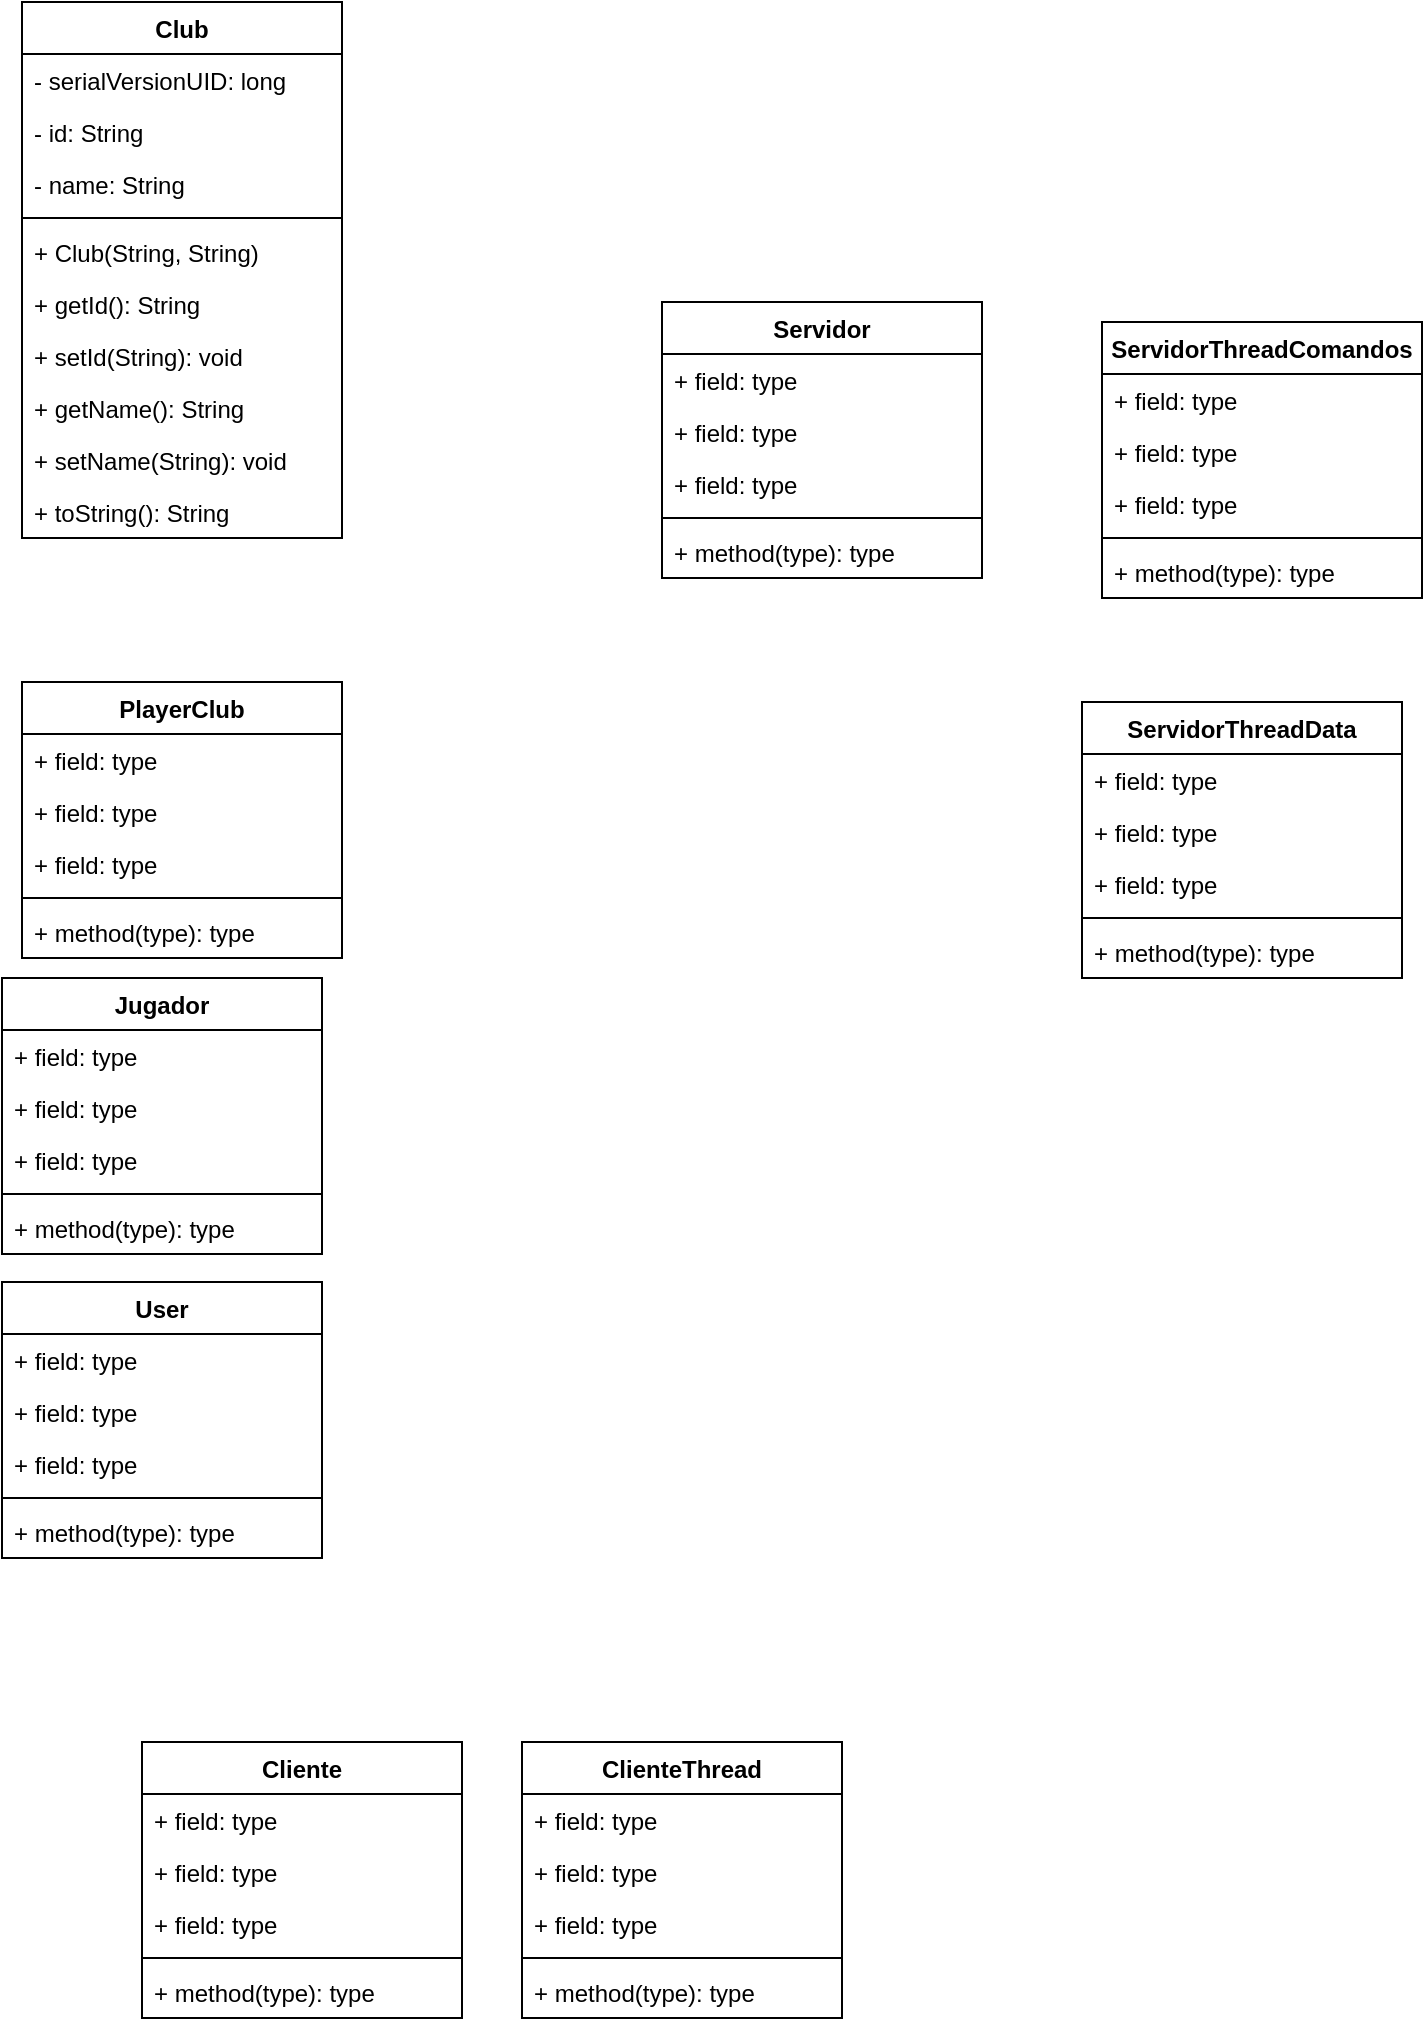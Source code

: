 <mxfile version="20.8.5" type="github">
  <diagram id="C5RBs43oDa-KdzZeNtuy" name="Page-1">
    <mxGraphModel dx="855" dy="1675" grid="1" gridSize="10" guides="1" tooltips="1" connect="1" arrows="1" fold="1" page="1" pageScale="1" pageWidth="827" pageHeight="1169" math="0" shadow="0">
      <root>
        <mxCell id="WIyWlLk6GJQsqaUBKTNV-0" />
        <mxCell id="WIyWlLk6GJQsqaUBKTNV-1" parent="WIyWlLk6GJQsqaUBKTNV-0" />
        <mxCell id="El1Ug78sq3VcE4oPhEMh-33" value="Club" style="swimlane;fontStyle=1;align=center;verticalAlign=top;childLayout=stackLayout;horizontal=1;startSize=26;horizontalStack=0;resizeParent=1;resizeParentMax=0;resizeLast=0;collapsible=1;marginBottom=0;" vertex="1" parent="WIyWlLk6GJQsqaUBKTNV-1">
          <mxGeometry x="60" y="-120" width="160" height="268" as="geometry" />
        </mxCell>
        <mxCell id="El1Ug78sq3VcE4oPhEMh-34" value="- serialVersionUID: long" style="text;strokeColor=none;fillColor=none;align=left;verticalAlign=top;spacingLeft=4;spacingRight=4;overflow=hidden;rotatable=0;points=[[0,0.5],[1,0.5]];portConstraint=eastwest;" vertex="1" parent="El1Ug78sq3VcE4oPhEMh-33">
          <mxGeometry y="26" width="160" height="26" as="geometry" />
        </mxCell>
        <mxCell id="El1Ug78sq3VcE4oPhEMh-37" value="- id: String" style="text;strokeColor=none;fillColor=none;align=left;verticalAlign=top;spacingLeft=4;spacingRight=4;overflow=hidden;rotatable=0;points=[[0,0.5],[1,0.5]];portConstraint=eastwest;" vertex="1" parent="El1Ug78sq3VcE4oPhEMh-33">
          <mxGeometry y="52" width="160" height="26" as="geometry" />
        </mxCell>
        <mxCell id="El1Ug78sq3VcE4oPhEMh-38" value="- name: String" style="text;strokeColor=none;fillColor=none;align=left;verticalAlign=top;spacingLeft=4;spacingRight=4;overflow=hidden;rotatable=0;points=[[0,0.5],[1,0.5]];portConstraint=eastwest;" vertex="1" parent="El1Ug78sq3VcE4oPhEMh-33">
          <mxGeometry y="78" width="160" height="26" as="geometry" />
        </mxCell>
        <mxCell id="El1Ug78sq3VcE4oPhEMh-35" value="" style="line;strokeWidth=1;fillColor=none;align=left;verticalAlign=middle;spacingTop=-1;spacingLeft=3;spacingRight=3;rotatable=0;labelPosition=right;points=[];portConstraint=eastwest;strokeColor=inherit;" vertex="1" parent="El1Ug78sq3VcE4oPhEMh-33">
          <mxGeometry y="104" width="160" height="8" as="geometry" />
        </mxCell>
        <mxCell id="El1Ug78sq3VcE4oPhEMh-36" value="+ Club(String, String)" style="text;strokeColor=none;fillColor=none;align=left;verticalAlign=top;spacingLeft=4;spacingRight=4;overflow=hidden;rotatable=0;points=[[0,0.5],[1,0.5]];portConstraint=eastwest;" vertex="1" parent="El1Ug78sq3VcE4oPhEMh-33">
          <mxGeometry y="112" width="160" height="26" as="geometry" />
        </mxCell>
        <mxCell id="El1Ug78sq3VcE4oPhEMh-91" value="+ getId(): String" style="text;strokeColor=none;fillColor=none;align=left;verticalAlign=top;spacingLeft=4;spacingRight=4;overflow=hidden;rotatable=0;points=[[0,0.5],[1,0.5]];portConstraint=eastwest;" vertex="1" parent="El1Ug78sq3VcE4oPhEMh-33">
          <mxGeometry y="138" width="160" height="26" as="geometry" />
        </mxCell>
        <mxCell id="El1Ug78sq3VcE4oPhEMh-92" value="+ setId(String): void" style="text;strokeColor=none;fillColor=none;align=left;verticalAlign=top;spacingLeft=4;spacingRight=4;overflow=hidden;rotatable=0;points=[[0,0.5],[1,0.5]];portConstraint=eastwest;" vertex="1" parent="El1Ug78sq3VcE4oPhEMh-33">
          <mxGeometry y="164" width="160" height="26" as="geometry" />
        </mxCell>
        <mxCell id="El1Ug78sq3VcE4oPhEMh-93" value="+ getName(): String" style="text;strokeColor=none;fillColor=none;align=left;verticalAlign=top;spacingLeft=4;spacingRight=4;overflow=hidden;rotatable=0;points=[[0,0.5],[1,0.5]];portConstraint=eastwest;" vertex="1" parent="El1Ug78sq3VcE4oPhEMh-33">
          <mxGeometry y="190" width="160" height="26" as="geometry" />
        </mxCell>
        <mxCell id="El1Ug78sq3VcE4oPhEMh-94" value="+ setName(String): void" style="text;strokeColor=none;fillColor=none;align=left;verticalAlign=top;spacingLeft=4;spacingRight=4;overflow=hidden;rotatable=0;points=[[0,0.5],[1,0.5]];portConstraint=eastwest;" vertex="1" parent="El1Ug78sq3VcE4oPhEMh-33">
          <mxGeometry y="216" width="160" height="26" as="geometry" />
        </mxCell>
        <mxCell id="El1Ug78sq3VcE4oPhEMh-95" value="+ toString(): String" style="text;strokeColor=none;fillColor=none;align=left;verticalAlign=top;spacingLeft=4;spacingRight=4;overflow=hidden;rotatable=0;points=[[0,0.5],[1,0.5]];portConstraint=eastwest;" vertex="1" parent="El1Ug78sq3VcE4oPhEMh-33">
          <mxGeometry y="242" width="160" height="26" as="geometry" />
        </mxCell>
        <mxCell id="El1Ug78sq3VcE4oPhEMh-39" value="Jugador" style="swimlane;fontStyle=1;align=center;verticalAlign=top;childLayout=stackLayout;horizontal=1;startSize=26;horizontalStack=0;resizeParent=1;resizeParentMax=0;resizeLast=0;collapsible=1;marginBottom=0;" vertex="1" parent="WIyWlLk6GJQsqaUBKTNV-1">
          <mxGeometry x="50" y="368" width="160" height="138" as="geometry" />
        </mxCell>
        <mxCell id="El1Ug78sq3VcE4oPhEMh-40" value="+ field: type" style="text;strokeColor=none;fillColor=none;align=left;verticalAlign=top;spacingLeft=4;spacingRight=4;overflow=hidden;rotatable=0;points=[[0,0.5],[1,0.5]];portConstraint=eastwest;" vertex="1" parent="El1Ug78sq3VcE4oPhEMh-39">
          <mxGeometry y="26" width="160" height="26" as="geometry" />
        </mxCell>
        <mxCell id="El1Ug78sq3VcE4oPhEMh-41" value="+ field: type" style="text;strokeColor=none;fillColor=none;align=left;verticalAlign=top;spacingLeft=4;spacingRight=4;overflow=hidden;rotatable=0;points=[[0,0.5],[1,0.5]];portConstraint=eastwest;" vertex="1" parent="El1Ug78sq3VcE4oPhEMh-39">
          <mxGeometry y="52" width="160" height="26" as="geometry" />
        </mxCell>
        <mxCell id="El1Ug78sq3VcE4oPhEMh-42" value="+ field: type" style="text;strokeColor=none;fillColor=none;align=left;verticalAlign=top;spacingLeft=4;spacingRight=4;overflow=hidden;rotatable=0;points=[[0,0.5],[1,0.5]];portConstraint=eastwest;" vertex="1" parent="El1Ug78sq3VcE4oPhEMh-39">
          <mxGeometry y="78" width="160" height="26" as="geometry" />
        </mxCell>
        <mxCell id="El1Ug78sq3VcE4oPhEMh-43" value="" style="line;strokeWidth=1;fillColor=none;align=left;verticalAlign=middle;spacingTop=-1;spacingLeft=3;spacingRight=3;rotatable=0;labelPosition=right;points=[];portConstraint=eastwest;strokeColor=inherit;" vertex="1" parent="El1Ug78sq3VcE4oPhEMh-39">
          <mxGeometry y="104" width="160" height="8" as="geometry" />
        </mxCell>
        <mxCell id="El1Ug78sq3VcE4oPhEMh-44" value="+ method(type): type" style="text;strokeColor=none;fillColor=none;align=left;verticalAlign=top;spacingLeft=4;spacingRight=4;overflow=hidden;rotatable=0;points=[[0,0.5],[1,0.5]];portConstraint=eastwest;" vertex="1" parent="El1Ug78sq3VcE4oPhEMh-39">
          <mxGeometry y="112" width="160" height="26" as="geometry" />
        </mxCell>
        <mxCell id="El1Ug78sq3VcE4oPhEMh-45" value="PlayerClub" style="swimlane;fontStyle=1;align=center;verticalAlign=top;childLayout=stackLayout;horizontal=1;startSize=26;horizontalStack=0;resizeParent=1;resizeParentMax=0;resizeLast=0;collapsible=1;marginBottom=0;" vertex="1" parent="WIyWlLk6GJQsqaUBKTNV-1">
          <mxGeometry x="60" y="220" width="160" height="138" as="geometry" />
        </mxCell>
        <mxCell id="El1Ug78sq3VcE4oPhEMh-46" value="+ field: type" style="text;strokeColor=none;fillColor=none;align=left;verticalAlign=top;spacingLeft=4;spacingRight=4;overflow=hidden;rotatable=0;points=[[0,0.5],[1,0.5]];portConstraint=eastwest;" vertex="1" parent="El1Ug78sq3VcE4oPhEMh-45">
          <mxGeometry y="26" width="160" height="26" as="geometry" />
        </mxCell>
        <mxCell id="El1Ug78sq3VcE4oPhEMh-47" value="+ field: type" style="text;strokeColor=none;fillColor=none;align=left;verticalAlign=top;spacingLeft=4;spacingRight=4;overflow=hidden;rotatable=0;points=[[0,0.5],[1,0.5]];portConstraint=eastwest;" vertex="1" parent="El1Ug78sq3VcE4oPhEMh-45">
          <mxGeometry y="52" width="160" height="26" as="geometry" />
        </mxCell>
        <mxCell id="El1Ug78sq3VcE4oPhEMh-48" value="+ field: type" style="text;strokeColor=none;fillColor=none;align=left;verticalAlign=top;spacingLeft=4;spacingRight=4;overflow=hidden;rotatable=0;points=[[0,0.5],[1,0.5]];portConstraint=eastwest;" vertex="1" parent="El1Ug78sq3VcE4oPhEMh-45">
          <mxGeometry y="78" width="160" height="26" as="geometry" />
        </mxCell>
        <mxCell id="El1Ug78sq3VcE4oPhEMh-49" value="" style="line;strokeWidth=1;fillColor=none;align=left;verticalAlign=middle;spacingTop=-1;spacingLeft=3;spacingRight=3;rotatable=0;labelPosition=right;points=[];portConstraint=eastwest;strokeColor=inherit;" vertex="1" parent="El1Ug78sq3VcE4oPhEMh-45">
          <mxGeometry y="104" width="160" height="8" as="geometry" />
        </mxCell>
        <mxCell id="El1Ug78sq3VcE4oPhEMh-50" value="+ method(type): type" style="text;strokeColor=none;fillColor=none;align=left;verticalAlign=top;spacingLeft=4;spacingRight=4;overflow=hidden;rotatable=0;points=[[0,0.5],[1,0.5]];portConstraint=eastwest;" vertex="1" parent="El1Ug78sq3VcE4oPhEMh-45">
          <mxGeometry y="112" width="160" height="26" as="geometry" />
        </mxCell>
        <mxCell id="El1Ug78sq3VcE4oPhEMh-51" value="User" style="swimlane;fontStyle=1;align=center;verticalAlign=top;childLayout=stackLayout;horizontal=1;startSize=26;horizontalStack=0;resizeParent=1;resizeParentMax=0;resizeLast=0;collapsible=1;marginBottom=0;" vertex="1" parent="WIyWlLk6GJQsqaUBKTNV-1">
          <mxGeometry x="50" y="520" width="160" height="138" as="geometry" />
        </mxCell>
        <mxCell id="El1Ug78sq3VcE4oPhEMh-52" value="+ field: type" style="text;strokeColor=none;fillColor=none;align=left;verticalAlign=top;spacingLeft=4;spacingRight=4;overflow=hidden;rotatable=0;points=[[0,0.5],[1,0.5]];portConstraint=eastwest;" vertex="1" parent="El1Ug78sq3VcE4oPhEMh-51">
          <mxGeometry y="26" width="160" height="26" as="geometry" />
        </mxCell>
        <mxCell id="El1Ug78sq3VcE4oPhEMh-53" value="+ field: type" style="text;strokeColor=none;fillColor=none;align=left;verticalAlign=top;spacingLeft=4;spacingRight=4;overflow=hidden;rotatable=0;points=[[0,0.5],[1,0.5]];portConstraint=eastwest;" vertex="1" parent="El1Ug78sq3VcE4oPhEMh-51">
          <mxGeometry y="52" width="160" height="26" as="geometry" />
        </mxCell>
        <mxCell id="El1Ug78sq3VcE4oPhEMh-54" value="+ field: type" style="text;strokeColor=none;fillColor=none;align=left;verticalAlign=top;spacingLeft=4;spacingRight=4;overflow=hidden;rotatable=0;points=[[0,0.5],[1,0.5]];portConstraint=eastwest;" vertex="1" parent="El1Ug78sq3VcE4oPhEMh-51">
          <mxGeometry y="78" width="160" height="26" as="geometry" />
        </mxCell>
        <mxCell id="El1Ug78sq3VcE4oPhEMh-55" value="" style="line;strokeWidth=1;fillColor=none;align=left;verticalAlign=middle;spacingTop=-1;spacingLeft=3;spacingRight=3;rotatable=0;labelPosition=right;points=[];portConstraint=eastwest;strokeColor=inherit;" vertex="1" parent="El1Ug78sq3VcE4oPhEMh-51">
          <mxGeometry y="104" width="160" height="8" as="geometry" />
        </mxCell>
        <mxCell id="El1Ug78sq3VcE4oPhEMh-56" value="+ method(type): type" style="text;strokeColor=none;fillColor=none;align=left;verticalAlign=top;spacingLeft=4;spacingRight=4;overflow=hidden;rotatable=0;points=[[0,0.5],[1,0.5]];portConstraint=eastwest;" vertex="1" parent="El1Ug78sq3VcE4oPhEMh-51">
          <mxGeometry y="112" width="160" height="26" as="geometry" />
        </mxCell>
        <mxCell id="El1Ug78sq3VcE4oPhEMh-57" value="Servidor" style="swimlane;fontStyle=1;align=center;verticalAlign=top;childLayout=stackLayout;horizontal=1;startSize=26;horizontalStack=0;resizeParent=1;resizeParentMax=0;resizeLast=0;collapsible=1;marginBottom=0;" vertex="1" parent="WIyWlLk6GJQsqaUBKTNV-1">
          <mxGeometry x="380" y="30" width="160" height="138" as="geometry" />
        </mxCell>
        <mxCell id="El1Ug78sq3VcE4oPhEMh-58" value="+ field: type" style="text;strokeColor=none;fillColor=none;align=left;verticalAlign=top;spacingLeft=4;spacingRight=4;overflow=hidden;rotatable=0;points=[[0,0.5],[1,0.5]];portConstraint=eastwest;" vertex="1" parent="El1Ug78sq3VcE4oPhEMh-57">
          <mxGeometry y="26" width="160" height="26" as="geometry" />
        </mxCell>
        <mxCell id="El1Ug78sq3VcE4oPhEMh-59" value="+ field: type" style="text;strokeColor=none;fillColor=none;align=left;verticalAlign=top;spacingLeft=4;spacingRight=4;overflow=hidden;rotatable=0;points=[[0,0.5],[1,0.5]];portConstraint=eastwest;" vertex="1" parent="El1Ug78sq3VcE4oPhEMh-57">
          <mxGeometry y="52" width="160" height="26" as="geometry" />
        </mxCell>
        <mxCell id="El1Ug78sq3VcE4oPhEMh-60" value="+ field: type" style="text;strokeColor=none;fillColor=none;align=left;verticalAlign=top;spacingLeft=4;spacingRight=4;overflow=hidden;rotatable=0;points=[[0,0.5],[1,0.5]];portConstraint=eastwest;" vertex="1" parent="El1Ug78sq3VcE4oPhEMh-57">
          <mxGeometry y="78" width="160" height="26" as="geometry" />
        </mxCell>
        <mxCell id="El1Ug78sq3VcE4oPhEMh-61" value="" style="line;strokeWidth=1;fillColor=none;align=left;verticalAlign=middle;spacingTop=-1;spacingLeft=3;spacingRight=3;rotatable=0;labelPosition=right;points=[];portConstraint=eastwest;strokeColor=inherit;" vertex="1" parent="El1Ug78sq3VcE4oPhEMh-57">
          <mxGeometry y="104" width="160" height="8" as="geometry" />
        </mxCell>
        <mxCell id="El1Ug78sq3VcE4oPhEMh-62" value="+ method(type): type" style="text;strokeColor=none;fillColor=none;align=left;verticalAlign=top;spacingLeft=4;spacingRight=4;overflow=hidden;rotatable=0;points=[[0,0.5],[1,0.5]];portConstraint=eastwest;" vertex="1" parent="El1Ug78sq3VcE4oPhEMh-57">
          <mxGeometry y="112" width="160" height="26" as="geometry" />
        </mxCell>
        <mxCell id="El1Ug78sq3VcE4oPhEMh-63" value="Cliente" style="swimlane;fontStyle=1;align=center;verticalAlign=top;childLayout=stackLayout;horizontal=1;startSize=26;horizontalStack=0;resizeParent=1;resizeParentMax=0;resizeLast=0;collapsible=1;marginBottom=0;" vertex="1" parent="WIyWlLk6GJQsqaUBKTNV-1">
          <mxGeometry x="120" y="750" width="160" height="138" as="geometry" />
        </mxCell>
        <mxCell id="El1Ug78sq3VcE4oPhEMh-64" value="+ field: type" style="text;strokeColor=none;fillColor=none;align=left;verticalAlign=top;spacingLeft=4;spacingRight=4;overflow=hidden;rotatable=0;points=[[0,0.5],[1,0.5]];portConstraint=eastwest;" vertex="1" parent="El1Ug78sq3VcE4oPhEMh-63">
          <mxGeometry y="26" width="160" height="26" as="geometry" />
        </mxCell>
        <mxCell id="El1Ug78sq3VcE4oPhEMh-65" value="+ field: type" style="text;strokeColor=none;fillColor=none;align=left;verticalAlign=top;spacingLeft=4;spacingRight=4;overflow=hidden;rotatable=0;points=[[0,0.5],[1,0.5]];portConstraint=eastwest;" vertex="1" parent="El1Ug78sq3VcE4oPhEMh-63">
          <mxGeometry y="52" width="160" height="26" as="geometry" />
        </mxCell>
        <mxCell id="El1Ug78sq3VcE4oPhEMh-66" value="+ field: type" style="text;strokeColor=none;fillColor=none;align=left;verticalAlign=top;spacingLeft=4;spacingRight=4;overflow=hidden;rotatable=0;points=[[0,0.5],[1,0.5]];portConstraint=eastwest;" vertex="1" parent="El1Ug78sq3VcE4oPhEMh-63">
          <mxGeometry y="78" width="160" height="26" as="geometry" />
        </mxCell>
        <mxCell id="El1Ug78sq3VcE4oPhEMh-67" value="" style="line;strokeWidth=1;fillColor=none;align=left;verticalAlign=middle;spacingTop=-1;spacingLeft=3;spacingRight=3;rotatable=0;labelPosition=right;points=[];portConstraint=eastwest;strokeColor=inherit;" vertex="1" parent="El1Ug78sq3VcE4oPhEMh-63">
          <mxGeometry y="104" width="160" height="8" as="geometry" />
        </mxCell>
        <mxCell id="El1Ug78sq3VcE4oPhEMh-68" value="+ method(type): type" style="text;strokeColor=none;fillColor=none;align=left;verticalAlign=top;spacingLeft=4;spacingRight=4;overflow=hidden;rotatable=0;points=[[0,0.5],[1,0.5]];portConstraint=eastwest;" vertex="1" parent="El1Ug78sq3VcE4oPhEMh-63">
          <mxGeometry y="112" width="160" height="26" as="geometry" />
        </mxCell>
        <mxCell id="El1Ug78sq3VcE4oPhEMh-69" value="ClienteThread" style="swimlane;fontStyle=1;align=center;verticalAlign=top;childLayout=stackLayout;horizontal=1;startSize=26;horizontalStack=0;resizeParent=1;resizeParentMax=0;resizeLast=0;collapsible=1;marginBottom=0;" vertex="1" parent="WIyWlLk6GJQsqaUBKTNV-1">
          <mxGeometry x="310" y="750" width="160" height="138" as="geometry" />
        </mxCell>
        <mxCell id="El1Ug78sq3VcE4oPhEMh-70" value="+ field: type" style="text;strokeColor=none;fillColor=none;align=left;verticalAlign=top;spacingLeft=4;spacingRight=4;overflow=hidden;rotatable=0;points=[[0,0.5],[1,0.5]];portConstraint=eastwest;" vertex="1" parent="El1Ug78sq3VcE4oPhEMh-69">
          <mxGeometry y="26" width="160" height="26" as="geometry" />
        </mxCell>
        <mxCell id="El1Ug78sq3VcE4oPhEMh-71" value="+ field: type" style="text;strokeColor=none;fillColor=none;align=left;verticalAlign=top;spacingLeft=4;spacingRight=4;overflow=hidden;rotatable=0;points=[[0,0.5],[1,0.5]];portConstraint=eastwest;" vertex="1" parent="El1Ug78sq3VcE4oPhEMh-69">
          <mxGeometry y="52" width="160" height="26" as="geometry" />
        </mxCell>
        <mxCell id="El1Ug78sq3VcE4oPhEMh-72" value="+ field: type" style="text;strokeColor=none;fillColor=none;align=left;verticalAlign=top;spacingLeft=4;spacingRight=4;overflow=hidden;rotatable=0;points=[[0,0.5],[1,0.5]];portConstraint=eastwest;" vertex="1" parent="El1Ug78sq3VcE4oPhEMh-69">
          <mxGeometry y="78" width="160" height="26" as="geometry" />
        </mxCell>
        <mxCell id="El1Ug78sq3VcE4oPhEMh-73" value="" style="line;strokeWidth=1;fillColor=none;align=left;verticalAlign=middle;spacingTop=-1;spacingLeft=3;spacingRight=3;rotatable=0;labelPosition=right;points=[];portConstraint=eastwest;strokeColor=inherit;" vertex="1" parent="El1Ug78sq3VcE4oPhEMh-69">
          <mxGeometry y="104" width="160" height="8" as="geometry" />
        </mxCell>
        <mxCell id="El1Ug78sq3VcE4oPhEMh-74" value="+ method(type): type" style="text;strokeColor=none;fillColor=none;align=left;verticalAlign=top;spacingLeft=4;spacingRight=4;overflow=hidden;rotatable=0;points=[[0,0.5],[1,0.5]];portConstraint=eastwest;" vertex="1" parent="El1Ug78sq3VcE4oPhEMh-69">
          <mxGeometry y="112" width="160" height="26" as="geometry" />
        </mxCell>
        <mxCell id="El1Ug78sq3VcE4oPhEMh-75" value="ServidorThreadComandos" style="swimlane;fontStyle=1;align=center;verticalAlign=top;childLayout=stackLayout;horizontal=1;startSize=26;horizontalStack=0;resizeParent=1;resizeParentMax=0;resizeLast=0;collapsible=1;marginBottom=0;" vertex="1" parent="WIyWlLk6GJQsqaUBKTNV-1">
          <mxGeometry x="600" y="40" width="160" height="138" as="geometry" />
        </mxCell>
        <mxCell id="El1Ug78sq3VcE4oPhEMh-76" value="+ field: type" style="text;strokeColor=none;fillColor=none;align=left;verticalAlign=top;spacingLeft=4;spacingRight=4;overflow=hidden;rotatable=0;points=[[0,0.5],[1,0.5]];portConstraint=eastwest;" vertex="1" parent="El1Ug78sq3VcE4oPhEMh-75">
          <mxGeometry y="26" width="160" height="26" as="geometry" />
        </mxCell>
        <mxCell id="El1Ug78sq3VcE4oPhEMh-77" value="+ field: type" style="text;strokeColor=none;fillColor=none;align=left;verticalAlign=top;spacingLeft=4;spacingRight=4;overflow=hidden;rotatable=0;points=[[0,0.5],[1,0.5]];portConstraint=eastwest;" vertex="1" parent="El1Ug78sq3VcE4oPhEMh-75">
          <mxGeometry y="52" width="160" height="26" as="geometry" />
        </mxCell>
        <mxCell id="El1Ug78sq3VcE4oPhEMh-78" value="+ field: type" style="text;strokeColor=none;fillColor=none;align=left;verticalAlign=top;spacingLeft=4;spacingRight=4;overflow=hidden;rotatable=0;points=[[0,0.5],[1,0.5]];portConstraint=eastwest;" vertex="1" parent="El1Ug78sq3VcE4oPhEMh-75">
          <mxGeometry y="78" width="160" height="26" as="geometry" />
        </mxCell>
        <mxCell id="El1Ug78sq3VcE4oPhEMh-79" value="" style="line;strokeWidth=1;fillColor=none;align=left;verticalAlign=middle;spacingTop=-1;spacingLeft=3;spacingRight=3;rotatable=0;labelPosition=right;points=[];portConstraint=eastwest;strokeColor=inherit;" vertex="1" parent="El1Ug78sq3VcE4oPhEMh-75">
          <mxGeometry y="104" width="160" height="8" as="geometry" />
        </mxCell>
        <mxCell id="El1Ug78sq3VcE4oPhEMh-80" value="+ method(type): type" style="text;strokeColor=none;fillColor=none;align=left;verticalAlign=top;spacingLeft=4;spacingRight=4;overflow=hidden;rotatable=0;points=[[0,0.5],[1,0.5]];portConstraint=eastwest;" vertex="1" parent="El1Ug78sq3VcE4oPhEMh-75">
          <mxGeometry y="112" width="160" height="26" as="geometry" />
        </mxCell>
        <mxCell id="El1Ug78sq3VcE4oPhEMh-81" value="ServidorThreadData" style="swimlane;fontStyle=1;align=center;verticalAlign=top;childLayout=stackLayout;horizontal=1;startSize=26;horizontalStack=0;resizeParent=1;resizeParentMax=0;resizeLast=0;collapsible=1;marginBottom=0;" vertex="1" parent="WIyWlLk6GJQsqaUBKTNV-1">
          <mxGeometry x="590" y="230" width="160" height="138" as="geometry" />
        </mxCell>
        <mxCell id="El1Ug78sq3VcE4oPhEMh-82" value="+ field: type" style="text;strokeColor=none;fillColor=none;align=left;verticalAlign=top;spacingLeft=4;spacingRight=4;overflow=hidden;rotatable=0;points=[[0,0.5],[1,0.5]];portConstraint=eastwest;" vertex="1" parent="El1Ug78sq3VcE4oPhEMh-81">
          <mxGeometry y="26" width="160" height="26" as="geometry" />
        </mxCell>
        <mxCell id="El1Ug78sq3VcE4oPhEMh-83" value="+ field: type" style="text;strokeColor=none;fillColor=none;align=left;verticalAlign=top;spacingLeft=4;spacingRight=4;overflow=hidden;rotatable=0;points=[[0,0.5],[1,0.5]];portConstraint=eastwest;" vertex="1" parent="El1Ug78sq3VcE4oPhEMh-81">
          <mxGeometry y="52" width="160" height="26" as="geometry" />
        </mxCell>
        <mxCell id="El1Ug78sq3VcE4oPhEMh-84" value="+ field: type" style="text;strokeColor=none;fillColor=none;align=left;verticalAlign=top;spacingLeft=4;spacingRight=4;overflow=hidden;rotatable=0;points=[[0,0.5],[1,0.5]];portConstraint=eastwest;" vertex="1" parent="El1Ug78sq3VcE4oPhEMh-81">
          <mxGeometry y="78" width="160" height="26" as="geometry" />
        </mxCell>
        <mxCell id="El1Ug78sq3VcE4oPhEMh-85" value="" style="line;strokeWidth=1;fillColor=none;align=left;verticalAlign=middle;spacingTop=-1;spacingLeft=3;spacingRight=3;rotatable=0;labelPosition=right;points=[];portConstraint=eastwest;strokeColor=inherit;" vertex="1" parent="El1Ug78sq3VcE4oPhEMh-81">
          <mxGeometry y="104" width="160" height="8" as="geometry" />
        </mxCell>
        <mxCell id="El1Ug78sq3VcE4oPhEMh-86" value="+ method(type): type" style="text;strokeColor=none;fillColor=none;align=left;verticalAlign=top;spacingLeft=4;spacingRight=4;overflow=hidden;rotatable=0;points=[[0,0.5],[1,0.5]];portConstraint=eastwest;" vertex="1" parent="El1Ug78sq3VcE4oPhEMh-81">
          <mxGeometry y="112" width="160" height="26" as="geometry" />
        </mxCell>
      </root>
    </mxGraphModel>
  </diagram>
</mxfile>
